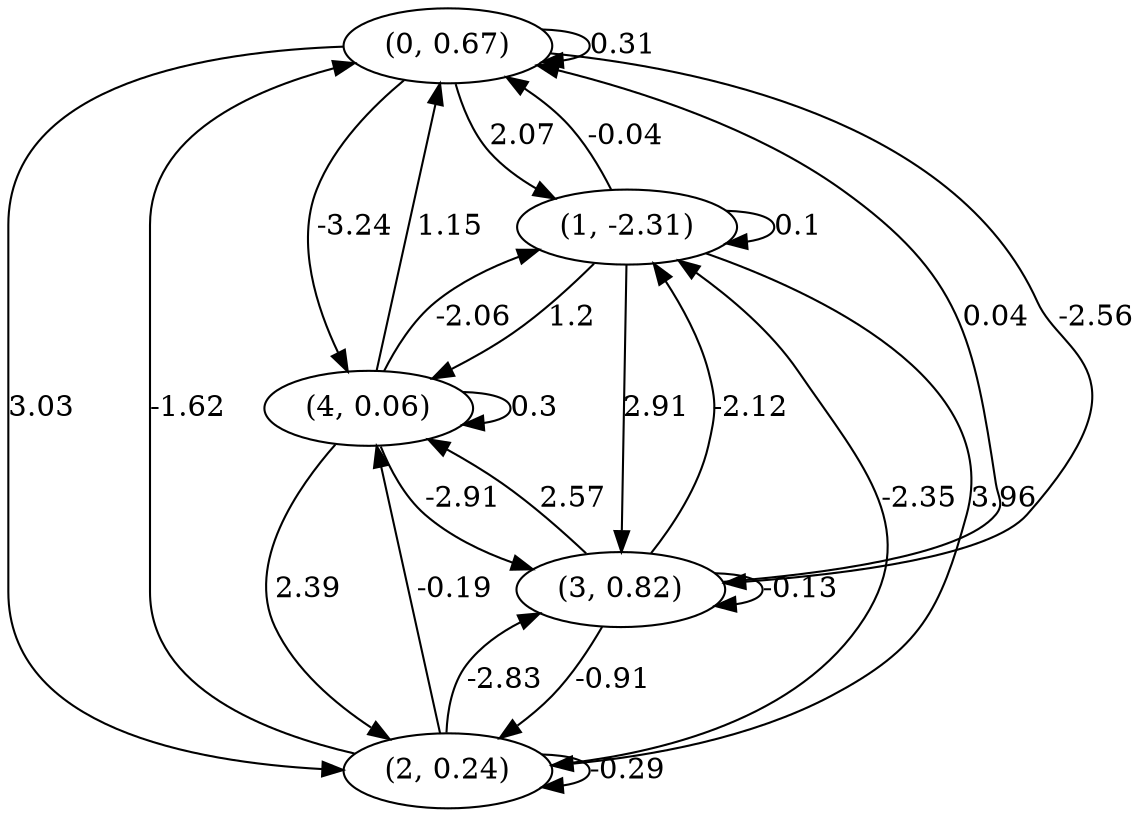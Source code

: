 digraph {
    0 [ label = "(0, 0.67)" ]
    1 [ label = "(1, -2.31)" ]
    2 [ label = "(2, 0.24)" ]
    3 [ label = "(3, 0.82)" ]
    4 [ label = "(4, 0.06)" ]
    0 -> 0 [ label = "0.31" ]
    1 -> 1 [ label = "0.1" ]
    2 -> 2 [ label = "-0.29" ]
    3 -> 3 [ label = "-0.13" ]
    4 -> 4 [ label = "0.3" ]
    1 -> 0 [ label = "-0.04" ]
    2 -> 0 [ label = "-1.62" ]
    3 -> 0 [ label = "0.04" ]
    4 -> 0 [ label = "1.15" ]
    0 -> 1 [ label = "2.07" ]
    2 -> 1 [ label = "-2.35" ]
    3 -> 1 [ label = "-2.12" ]
    4 -> 1 [ label = "-2.06" ]
    0 -> 2 [ label = "3.03" ]
    1 -> 2 [ label = "3.96" ]
    3 -> 2 [ label = "-0.91" ]
    4 -> 2 [ label = "2.39" ]
    0 -> 3 [ label = "-2.56" ]
    1 -> 3 [ label = "2.91" ]
    2 -> 3 [ label = "-2.83" ]
    4 -> 3 [ label = "-2.91" ]
    0 -> 4 [ label = "-3.24" ]
    1 -> 4 [ label = "1.2" ]
    2 -> 4 [ label = "-0.19" ]
    3 -> 4 [ label = "2.57" ]
}

